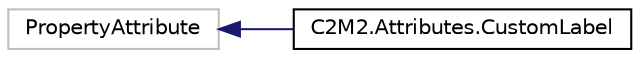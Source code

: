 digraph "Graphical Class Hierarchy"
{
 // LATEX_PDF_SIZE
  edge [fontname="Helvetica",fontsize="10",labelfontname="Helvetica",labelfontsize="10"];
  node [fontname="Helvetica",fontsize="10",shape=record];
  rankdir="LR";
  Node43 [label="PropertyAttribute",height=0.2,width=0.4,color="grey75", fillcolor="white", style="filled",tooltip=" "];
  Node43 -> Node0 [dir="back",color="midnightblue",fontsize="10",style="solid",fontname="Helvetica"];
  Node0 [label="C2M2.Attributes.CustomLabel",height=0.2,width=0.4,color="black", fillcolor="white", style="filled",URL="$de/dfe/class_c2_m2_1_1_attributes_1_1_custom_label.html",tooltip="Custom property attribute to override UnityEditor labels of variables"];
}
